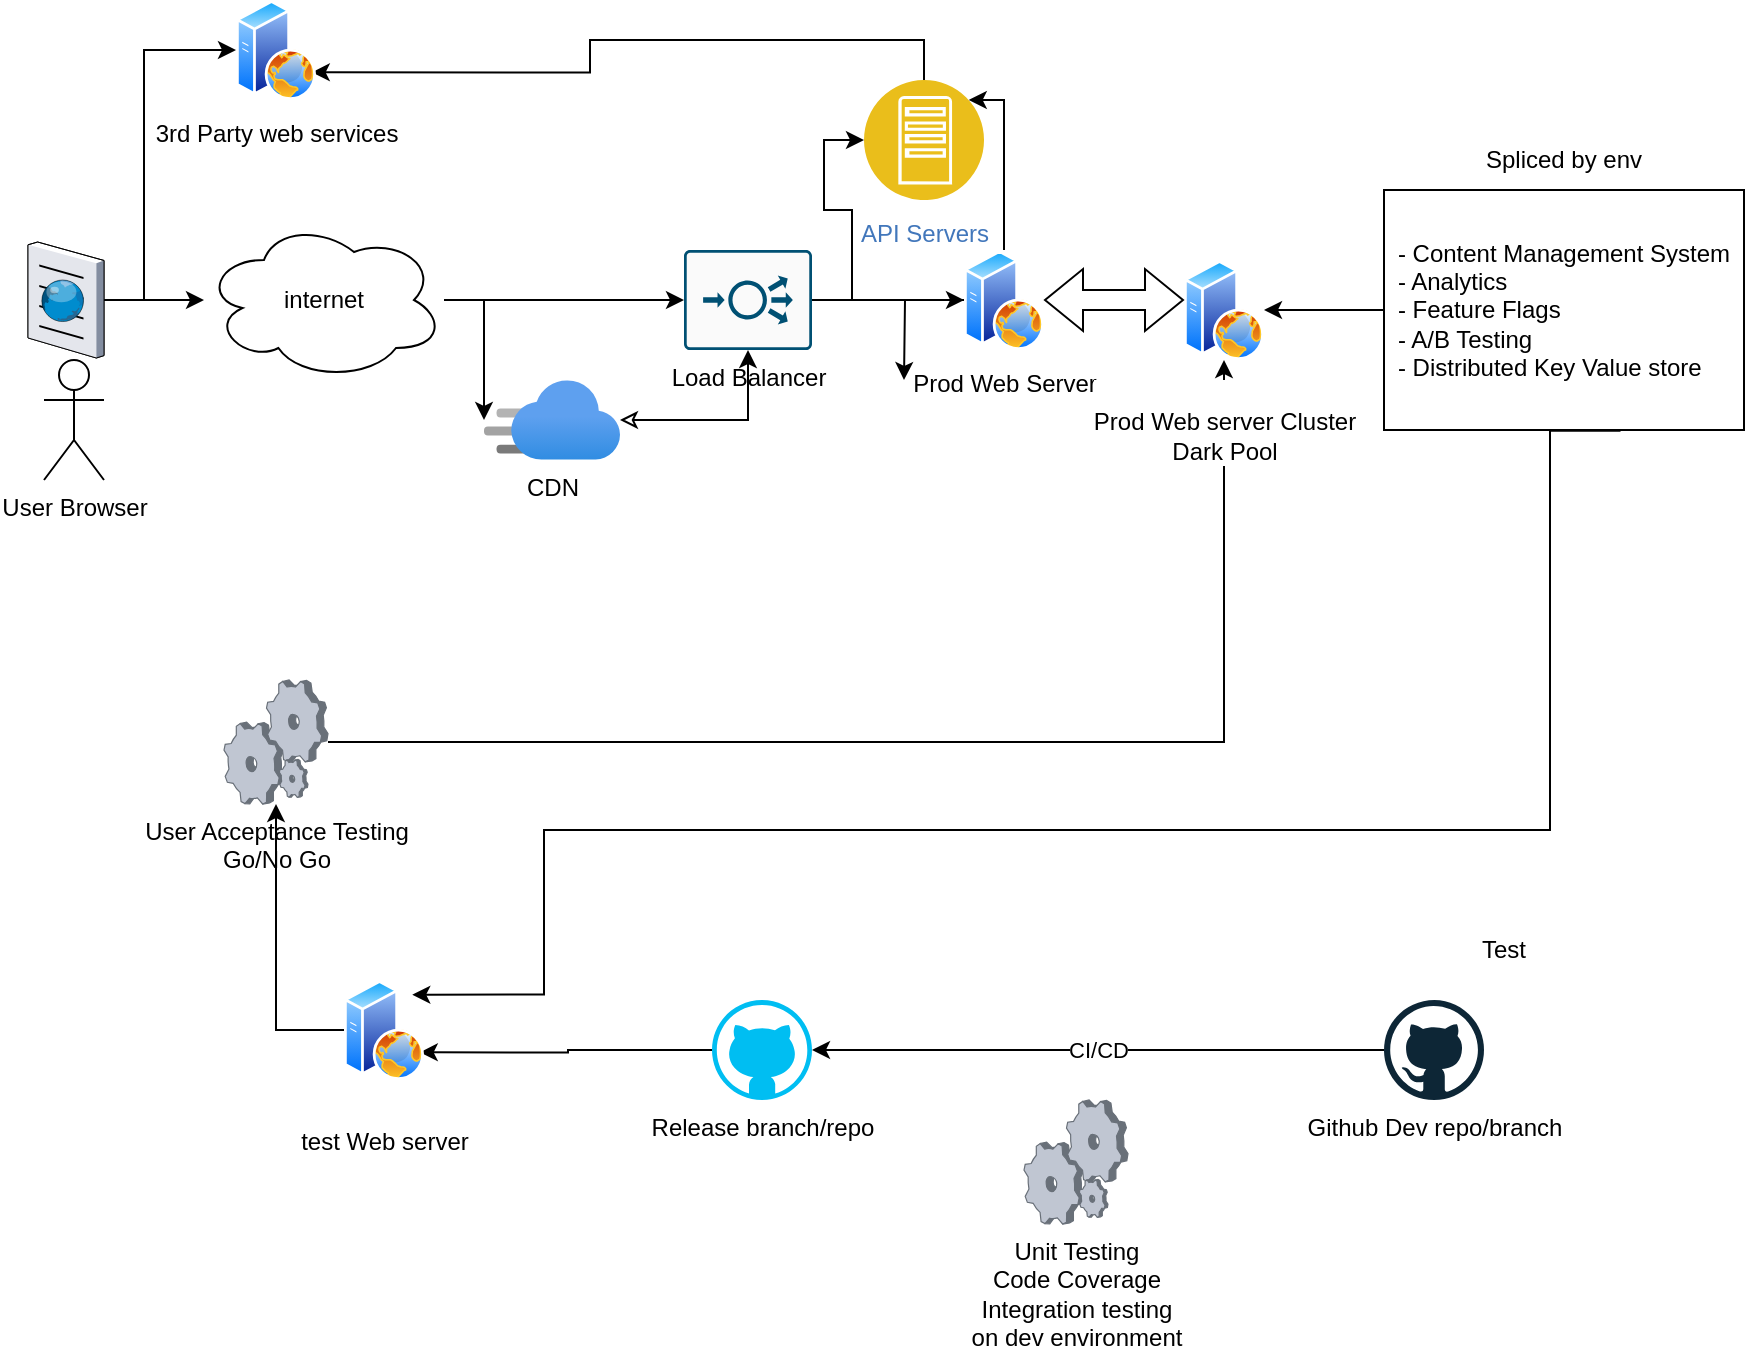 <mxfile>
    <diagram name="Page-1" id="Eqf-slRAC-sBcfu5aND9">
        <mxGraphModel dx="2096" dy="982" grid="1" gridSize="10" guides="1" tooltips="1" connect="1" arrows="1" fold="1" page="1" pageScale="1" pageWidth="850" pageHeight="1100" math="0" shadow="0">
            <root>
                <mxCell id="0"/>
                <mxCell id="1" parent="0"/>
                <mxCell id="2" value="" style="edgeStyle=none;html=1;" edge="1" parent="1" source="WEj8Ns_xGO6x4kQxE0z7-41" target="WEj8Ns_xGO6x4kQxE0z7-15">
                    <mxGeometry relative="1" as="geometry"/>
                </mxCell>
                <mxCell id="WEj8Ns_xGO6x4kQxE0z7-41" value="- Content Management System&lt;br&gt;&lt;div style=&quot;text-align: left;&quot;&gt;&lt;span style=&quot;background-color: initial;&quot;&gt;- Analytics&lt;/span&gt;&lt;/div&gt;&lt;div style=&quot;text-align: left;&quot;&gt;&lt;span style=&quot;background-color: initial;&quot;&gt;- Feature Flags&lt;/span&gt;&lt;/div&gt;&lt;div style=&quot;text-align: left;&quot;&gt;&lt;span style=&quot;background-color: initial;&quot;&gt;- A/B Testing&lt;/span&gt;&lt;/div&gt;&lt;div style=&quot;text-align: left;&quot;&gt;&lt;span style=&quot;background-color: initial;&quot;&gt;- Distributed Key Value store&lt;/span&gt;&lt;/div&gt;" style="rounded=0;whiteSpace=wrap;html=1;" vertex="1" parent="1">
                    <mxGeometry x="-150" y="95" width="180" height="120" as="geometry"/>
                </mxCell>
                <mxCell id="WEj8Ns_xGO6x4kQxE0z7-1" value="User Browser" style="shape=umlActor;verticalLabelPosition=bottom;verticalAlign=top;html=1;outlineConnect=0;" parent="1" vertex="1">
                    <mxGeometry x="-820" y="180" width="30" height="60" as="geometry"/>
                </mxCell>
                <mxCell id="WEj8Ns_xGO6x4kQxE0z7-5" style="edgeStyle=orthogonalEdgeStyle;rounded=0;orthogonalLoop=1;jettySize=auto;html=1;" edge="1" parent="1" source="WEj8Ns_xGO6x4kQxE0z7-2" target="WEj8Ns_xGO6x4kQxE0z7-4">
                    <mxGeometry relative="1" as="geometry"/>
                </mxCell>
                <mxCell id="WEj8Ns_xGO6x4kQxE0z7-30" style="edgeStyle=orthogonalEdgeStyle;rounded=0;orthogonalLoop=1;jettySize=auto;html=1;" edge="1" parent="1" source="WEj8Ns_xGO6x4kQxE0z7-2" target="WEj8Ns_xGO6x4kQxE0z7-28">
                    <mxGeometry relative="1" as="geometry"/>
                </mxCell>
                <mxCell id="WEj8Ns_xGO6x4kQxE0z7-2" value="internet" style="ellipse;shape=cloud;whiteSpace=wrap;html=1;" vertex="1" parent="1">
                    <mxGeometry x="-740" y="110" width="120" height="80" as="geometry"/>
                </mxCell>
                <mxCell id="WEj8Ns_xGO6x4kQxE0z7-7" style="edgeStyle=orthogonalEdgeStyle;rounded=0;orthogonalLoop=1;jettySize=auto;html=1;entryX=0;entryY=0.5;entryDx=0;entryDy=0;" edge="1" parent="1" source="WEj8Ns_xGO6x4kQxE0z7-4" target="WEj8Ns_xGO6x4kQxE0z7-6">
                    <mxGeometry relative="1" as="geometry"/>
                </mxCell>
                <mxCell id="WEj8Ns_xGO6x4kQxE0z7-19" style="edgeStyle=orthogonalEdgeStyle;rounded=0;orthogonalLoop=1;jettySize=auto;html=1;entryX=0;entryY=0.5;entryDx=0;entryDy=0;" edge="1" parent="1" source="WEj8Ns_xGO6x4kQxE0z7-4" target="WEj8Ns_xGO6x4kQxE0z7-18">
                    <mxGeometry relative="1" as="geometry"/>
                </mxCell>
                <mxCell id="WEj8Ns_xGO6x4kQxE0z7-4" value="Load Balancer" style="sketch=0;points=[[0.015,0.015,0],[0.985,0.015,0],[0.985,0.985,0],[0.015,0.985,0],[0.25,0,0],[0.5,0,0],[0.75,0,0],[1,0.25,0],[1,0.5,0],[1,0.75,0],[0.75,1,0],[0.5,1,0],[0.25,1,0],[0,0.75,0],[0,0.5,0],[0,0.25,0]];verticalLabelPosition=bottom;html=1;verticalAlign=top;aspect=fixed;align=center;pointerEvents=1;shape=mxgraph.cisco19.rect;prIcon=load_balancer;fillColor=#FAFAFA;strokeColor=#005073;" vertex="1" parent="1">
                    <mxGeometry x="-500" y="125" width="64" height="50" as="geometry"/>
                </mxCell>
                <mxCell id="WEj8Ns_xGO6x4kQxE0z7-16" style="edgeStyle=orthogonalEdgeStyle;rounded=0;orthogonalLoop=1;jettySize=auto;html=1;" edge="1" parent="1" source="WEj8Ns_xGO6x4kQxE0z7-6">
                    <mxGeometry relative="1" as="geometry">
                        <mxPoint x="-390" y="190" as="targetPoint"/>
                    </mxGeometry>
                </mxCell>
                <mxCell id="WEj8Ns_xGO6x4kQxE0z7-20" style="edgeStyle=orthogonalEdgeStyle;rounded=0;orthogonalLoop=1;jettySize=auto;html=1;" edge="1" parent="1" source="WEj8Ns_xGO6x4kQxE0z7-6" target="WEj8Ns_xGO6x4kQxE0z7-18">
                    <mxGeometry relative="1" as="geometry">
                        <Array as="points">
                            <mxPoint x="-340" y="50"/>
                        </Array>
                    </mxGeometry>
                </mxCell>
                <mxCell id="WEj8Ns_xGO6x4kQxE0z7-6" value="Prod Web Server" style="image;aspect=fixed;perimeter=ellipsePerimeter;html=1;align=center;shadow=0;dashed=0;spacingTop=3;image=img/lib/active_directory/web_server.svg;" vertex="1" parent="1">
                    <mxGeometry x="-360" y="125" width="40" height="50" as="geometry"/>
                </mxCell>
                <mxCell id="WEj8Ns_xGO6x4kQxE0z7-8" value="Github Dev repo/branch" style="dashed=0;outlineConnect=0;html=1;align=center;labelPosition=center;verticalLabelPosition=bottom;verticalAlign=top;shape=mxgraph.weblogos.github" vertex="1" parent="1">
                    <mxGeometry x="-150" y="500" width="50" height="50" as="geometry"/>
                </mxCell>
                <mxCell id="WEj8Ns_xGO6x4kQxE0z7-13" style="edgeStyle=orthogonalEdgeStyle;rounded=0;orthogonalLoop=1;jettySize=auto;html=1;entryX=1;entryY=0.75;entryDx=0;entryDy=0;" edge="1" parent="1" source="WEj8Ns_xGO6x4kQxE0z7-9" target="WEj8Ns_xGO6x4kQxE0z7-12">
                    <mxGeometry relative="1" as="geometry"/>
                </mxCell>
                <mxCell id="WEj8Ns_xGO6x4kQxE0z7-9" value="Release branch/repo" style="verticalLabelPosition=bottom;html=1;verticalAlign=top;align=center;strokeColor=none;fillColor=#00BEF2;shape=mxgraph.azure.github_code;pointerEvents=1;" vertex="1" parent="1">
                    <mxGeometry x="-486" y="500" width="50" height="50" as="geometry"/>
                </mxCell>
                <mxCell id="WEj8Ns_xGO6x4kQxE0z7-10" value="CI/CD" style="edgeStyle=orthogonalEdgeStyle;rounded=0;orthogonalLoop=1;jettySize=auto;html=1;entryX=1;entryY=0.5;entryDx=0;entryDy=0;entryPerimeter=0;" edge="1" parent="1" source="WEj8Ns_xGO6x4kQxE0z7-8" target="WEj8Ns_xGO6x4kQxE0z7-9">
                    <mxGeometry relative="1" as="geometry"/>
                </mxCell>
                <mxCell id="WEj8Ns_xGO6x4kQxE0z7-32" style="edgeStyle=orthogonalEdgeStyle;rounded=0;orthogonalLoop=1;jettySize=auto;html=1;" edge="1" parent="1" source="WEj8Ns_xGO6x4kQxE0z7-11" target="WEj8Ns_xGO6x4kQxE0z7-15">
                    <mxGeometry relative="1" as="geometry"/>
                </mxCell>
                <mxCell id="WEj8Ns_xGO6x4kQxE0z7-11" value="User Acceptance Testing&lt;br&gt;Go/No Go" style="verticalLabelPosition=bottom;sketch=0;aspect=fixed;html=1;verticalAlign=top;strokeColor=none;align=center;outlineConnect=0;shape=mxgraph.citrix.process;" vertex="1" parent="1">
                    <mxGeometry x="-730" y="340" width="52" height="62" as="geometry"/>
                </mxCell>
                <mxCell id="WEj8Ns_xGO6x4kQxE0z7-31" style="edgeStyle=orthogonalEdgeStyle;rounded=0;orthogonalLoop=1;jettySize=auto;html=1;" edge="1" parent="1" source="WEj8Ns_xGO6x4kQxE0z7-12" target="WEj8Ns_xGO6x4kQxE0z7-11">
                    <mxGeometry relative="1" as="geometry"/>
                </mxCell>
                <mxCell id="WEj8Ns_xGO6x4kQxE0z7-12" value="&lt;br&gt;test Web server" style="image;aspect=fixed;perimeter=ellipsePerimeter;html=1;align=center;shadow=0;dashed=0;spacingTop=3;image=img/lib/active_directory/web_server.svg;" vertex="1" parent="1">
                    <mxGeometry x="-670" y="490" width="40" height="50" as="geometry"/>
                </mxCell>
                <mxCell id="WEj8Ns_xGO6x4kQxE0z7-14" value="Unit Testing&lt;br&gt;Code Coverage&lt;br&gt;Integration testing&lt;br&gt;on dev environment" style="verticalLabelPosition=bottom;sketch=0;aspect=fixed;html=1;verticalAlign=top;strokeColor=none;align=center;outlineConnect=0;shape=mxgraph.citrix.process;" vertex="1" parent="1">
                    <mxGeometry x="-330" y="550" width="52" height="62" as="geometry"/>
                </mxCell>
                <mxCell id="WEj8Ns_xGO6x4kQxE0z7-15" value="&lt;br&gt;Prod Web server Cluster&lt;br&gt;Dark Pool" style="image;aspect=fixed;perimeter=ellipsePerimeter;html=1;align=center;shadow=0;dashed=0;spacingTop=3;image=img/lib/active_directory/web_server.svg;" vertex="1" parent="1">
                    <mxGeometry x="-250" y="130" width="40" height="50" as="geometry"/>
                </mxCell>
                <mxCell id="WEj8Ns_xGO6x4kQxE0z7-17" value="" style="shape=flexArrow;endArrow=classic;startArrow=classic;html=1;rounded=0;exitX=1;exitY=0.5;exitDx=0;exitDy=0;" edge="1" parent="1" source="WEj8Ns_xGO6x4kQxE0z7-6">
                    <mxGeometry width="100" height="100" relative="1" as="geometry">
                        <mxPoint x="-350" y="250" as="sourcePoint"/>
                        <mxPoint x="-250" y="150" as="targetPoint"/>
                    </mxGeometry>
                </mxCell>
                <mxCell id="WEj8Ns_xGO6x4kQxE0z7-26" style="edgeStyle=orthogonalEdgeStyle;rounded=0;orthogonalLoop=1;jettySize=auto;html=1;entryX=1;entryY=0.75;entryDx=0;entryDy=0;exitX=0.5;exitY=0;exitDx=0;exitDy=0;" edge="1" parent="1" source="WEj8Ns_xGO6x4kQxE0z7-18" target="WEj8Ns_xGO6x4kQxE0z7-21">
                    <mxGeometry relative="1" as="geometry">
                        <mxPoint x="-380" y="10" as="sourcePoint"/>
                    </mxGeometry>
                </mxCell>
                <mxCell id="WEj8Ns_xGO6x4kQxE0z7-18" value="API Servers" style="image;aspect=fixed;perimeter=ellipsePerimeter;html=1;align=center;shadow=0;dashed=0;fontColor=#4277BB;labelBackgroundColor=default;fontSize=12;spacingTop=3;image=img/lib/ibm/applications/app_server.svg;" vertex="1" parent="1">
                    <mxGeometry x="-410" y="40" width="60" height="60" as="geometry"/>
                </mxCell>
                <mxCell id="WEj8Ns_xGO6x4kQxE0z7-21" value="3rd Party web services" style="image;aspect=fixed;perimeter=ellipsePerimeter;html=1;align=center;shadow=0;dashed=0;spacingTop=3;image=img/lib/active_directory/web_server.svg;" vertex="1" parent="1">
                    <mxGeometry x="-724" width="40" height="50" as="geometry"/>
                </mxCell>
                <mxCell id="WEj8Ns_xGO6x4kQxE0z7-24" style="edgeStyle=orthogonalEdgeStyle;rounded=0;orthogonalLoop=1;jettySize=auto;html=1;" edge="1" parent="1" source="WEj8Ns_xGO6x4kQxE0z7-23" target="WEj8Ns_xGO6x4kQxE0z7-2">
                    <mxGeometry relative="1" as="geometry"/>
                </mxCell>
                <mxCell id="WEj8Ns_xGO6x4kQxE0z7-25" style="edgeStyle=orthogonalEdgeStyle;rounded=0;orthogonalLoop=1;jettySize=auto;html=1;" edge="1" parent="1" source="WEj8Ns_xGO6x4kQxE0z7-23" target="WEj8Ns_xGO6x4kQxE0z7-21">
                    <mxGeometry relative="1" as="geometry">
                        <Array as="points">
                            <mxPoint x="-770" y="150"/>
                            <mxPoint x="-770" y="25"/>
                        </Array>
                    </mxGeometry>
                </mxCell>
                <mxCell id="WEj8Ns_xGO6x4kQxE0z7-23" value="" style="verticalLabelPosition=bottom;sketch=0;aspect=fixed;html=1;verticalAlign=top;strokeColor=none;align=center;outlineConnect=0;shape=mxgraph.citrix.browser;" vertex="1" parent="1">
                    <mxGeometry x="-828" y="121" width="38" height="58" as="geometry"/>
                </mxCell>
                <mxCell id="WEj8Ns_xGO6x4kQxE0z7-29" style="edgeStyle=orthogonalEdgeStyle;rounded=0;orthogonalLoop=1;jettySize=auto;html=1;startArrow=classic;startFill=0;" edge="1" parent="1" source="WEj8Ns_xGO6x4kQxE0z7-28" target="WEj8Ns_xGO6x4kQxE0z7-4">
                    <mxGeometry relative="1" as="geometry"/>
                </mxCell>
                <mxCell id="WEj8Ns_xGO6x4kQxE0z7-28" value="CDN" style="image;aspect=fixed;html=1;points=[];align=center;fontSize=12;image=img/lib/azure2/app_services/CDN_Profiles.svg;" vertex="1" parent="1">
                    <mxGeometry x="-600" y="190" width="68" height="40" as="geometry"/>
                </mxCell>
                <mxCell id="WEj8Ns_xGO6x4kQxE0z7-37" style="edgeStyle=orthogonalEdgeStyle;rounded=0;orthogonalLoop=1;jettySize=auto;html=1;entryX=1;entryY=0;entryDx=0;entryDy=0;exitX=0.657;exitY=1.003;exitDx=0;exitDy=0;exitPerimeter=0;" edge="1" parent="1" source="WEj8Ns_xGO6x4kQxE0z7-41" target="WEj8Ns_xGO6x4kQxE0z7-12">
                    <mxGeometry relative="1" as="geometry">
                        <Array as="points">
                            <mxPoint x="-67" y="215"/>
                            <mxPoint x="-67" y="415"/>
                            <mxPoint x="-570" y="415"/>
                            <mxPoint x="-570" y="497"/>
                        </Array>
                        <mxPoint x="-120" y="415" as="sourcePoint"/>
                    </mxGeometry>
                </mxCell>
                <mxCell id="WEj8Ns_xGO6x4kQxE0z7-35" value="Spliced by env" style="text;html=1;strokeColor=none;fillColor=none;align=center;verticalAlign=middle;whiteSpace=wrap;rounded=0;" vertex="1" parent="1">
                    <mxGeometry x="-105" y="65" width="90" height="30" as="geometry"/>
                </mxCell>
                <mxCell id="WEj8Ns_xGO6x4kQxE0z7-36" value="Test" style="text;html=1;strokeColor=none;fillColor=none;align=center;verticalAlign=middle;whiteSpace=wrap;rounded=0;" vertex="1" parent="1">
                    <mxGeometry x="-120" y="460" width="60" height="30" as="geometry"/>
                </mxCell>
            </root>
        </mxGraphModel>
    </diagram>
</mxfile>